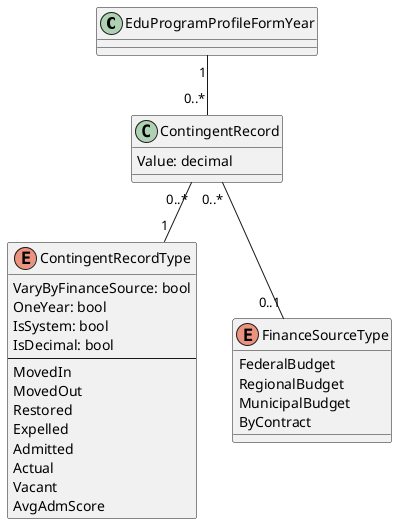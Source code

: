 @startuml Contingent (variant 1)

EduProgramProfileFormYear "1" -- "0..*" ContingentRecord
ContingentRecord "0..*" -- "1" ContingentRecordType
ContingentRecord "0..*" -- "0..1" FinanceSourceType

class EduProgramProfileFormYear {
}

class ContingentRecord {
    Value: decimal
}

enum FinanceSourceType {
    FederalBudget
    RegionalBudget
    MunicipalBudget
    ByContract
}

enum ContingentRecordType {
    VaryByFinanceSource: bool
    OneYear: bool
    IsSystem: bool
    IsDecimal: bool
    --
    MovedIn
    MovedOut
    Restored
    Expelled
    Admitted
    Actual
    Vacant
    AvgAdmScore
}

@enduml

@startuml Contingent (variant 2)

EduProgramProfileFormYear "1" o-- "0..1" Contingent

class Contingent {
    AvgAdmScore: decimal?
    AdmittedFB: int?
    AdmittedRB: int?
    AdmittedMB: int?
    AdmittedBC: int?
    ..
    ActualFB: int?
    ActualRB: int?
    ActualMB: int?
    ActualBC: int?
    ..
    VacantFB: int?
    VacantRB: int?
    VacantMB: int?
    VacantBC: int?
    ..
    MovedIn: int?
    MovedOut: int?
    Restored: int?
    Expelled: int?
}

@enduml
